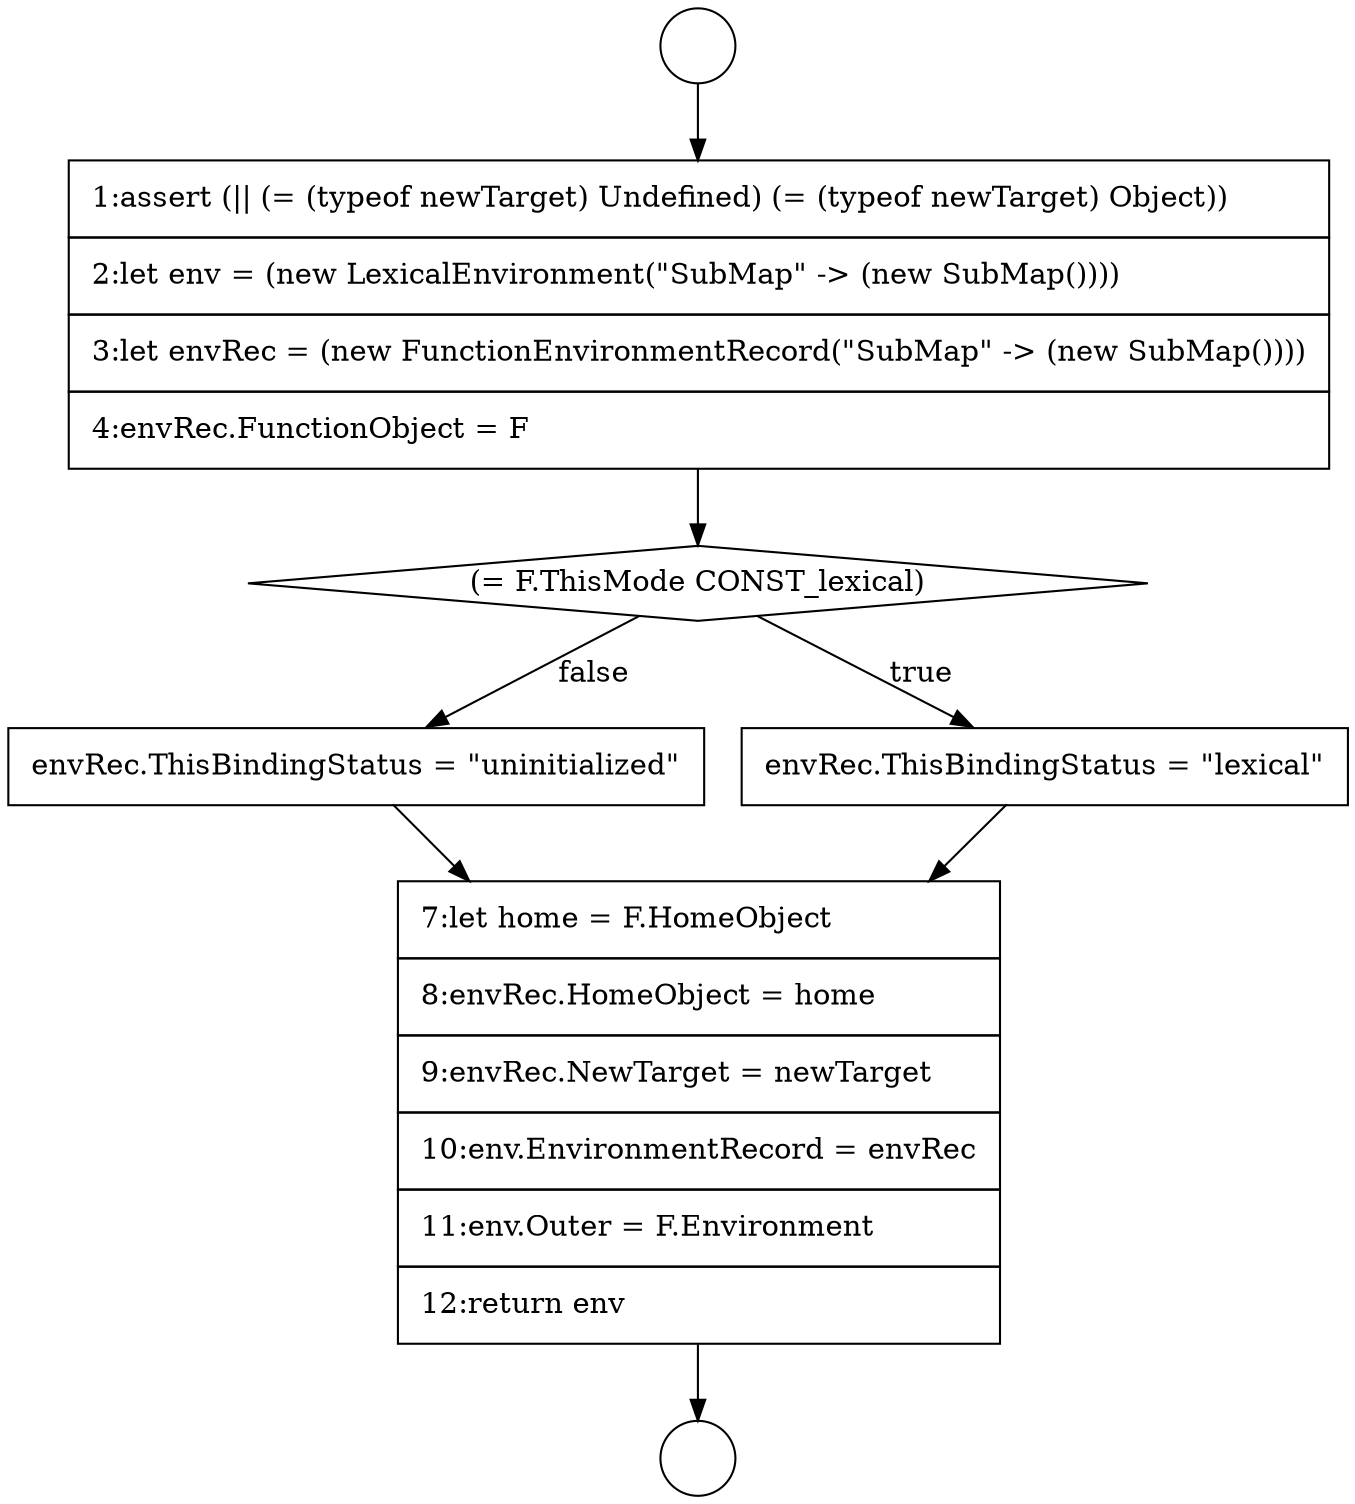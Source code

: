 digraph {
  node0 [shape=circle label=" " color="black" fillcolor="white" style=filled]
  node5 [shape=none, margin=0, label=<<font color="black">
    <table border="0" cellborder="1" cellspacing="0" cellpadding="10">
      <tr><td align="left">envRec.ThisBindingStatus = &quot;uninitialized&quot;</td></tr>
    </table>
  </font>> color="black" fillcolor="white" style=filled]
  node1 [shape=circle label=" " color="black" fillcolor="white" style=filled]
  node6 [shape=none, margin=0, label=<<font color="black">
    <table border="0" cellborder="1" cellspacing="0" cellpadding="10">
      <tr><td align="left">7:let home = F.HomeObject</td></tr>
      <tr><td align="left">8:envRec.HomeObject = home</td></tr>
      <tr><td align="left">9:envRec.NewTarget = newTarget</td></tr>
      <tr><td align="left">10:env.EnvironmentRecord = envRec</td></tr>
      <tr><td align="left">11:env.Outer = F.Environment</td></tr>
      <tr><td align="left">12:return env</td></tr>
    </table>
  </font>> color="black" fillcolor="white" style=filled]
  node2 [shape=none, margin=0, label=<<font color="black">
    <table border="0" cellborder="1" cellspacing="0" cellpadding="10">
      <tr><td align="left">1:assert (|| (= (typeof newTarget) Undefined) (= (typeof newTarget) Object))</td></tr>
      <tr><td align="left">2:let env = (new LexicalEnvironment(&quot;SubMap&quot; -&gt; (new SubMap())))</td></tr>
      <tr><td align="left">3:let envRec = (new FunctionEnvironmentRecord(&quot;SubMap&quot; -&gt; (new SubMap())))</td></tr>
      <tr><td align="left">4:envRec.FunctionObject = F</td></tr>
    </table>
  </font>> color="black" fillcolor="white" style=filled]
  node3 [shape=diamond, label=<<font color="black">(= F.ThisMode CONST_lexical)</font>> color="black" fillcolor="white" style=filled]
  node4 [shape=none, margin=0, label=<<font color="black">
    <table border="0" cellborder="1" cellspacing="0" cellpadding="10">
      <tr><td align="left">envRec.ThisBindingStatus = &quot;lexical&quot;</td></tr>
    </table>
  </font>> color="black" fillcolor="white" style=filled]
  node5 -> node6 [ color="black"]
  node4 -> node6 [ color="black"]
  node0 -> node2 [ color="black"]
  node6 -> node1 [ color="black"]
  node2 -> node3 [ color="black"]
  node3 -> node4 [label=<<font color="black">true</font>> color="black"]
  node3 -> node5 [label=<<font color="black">false</font>> color="black"]
}
